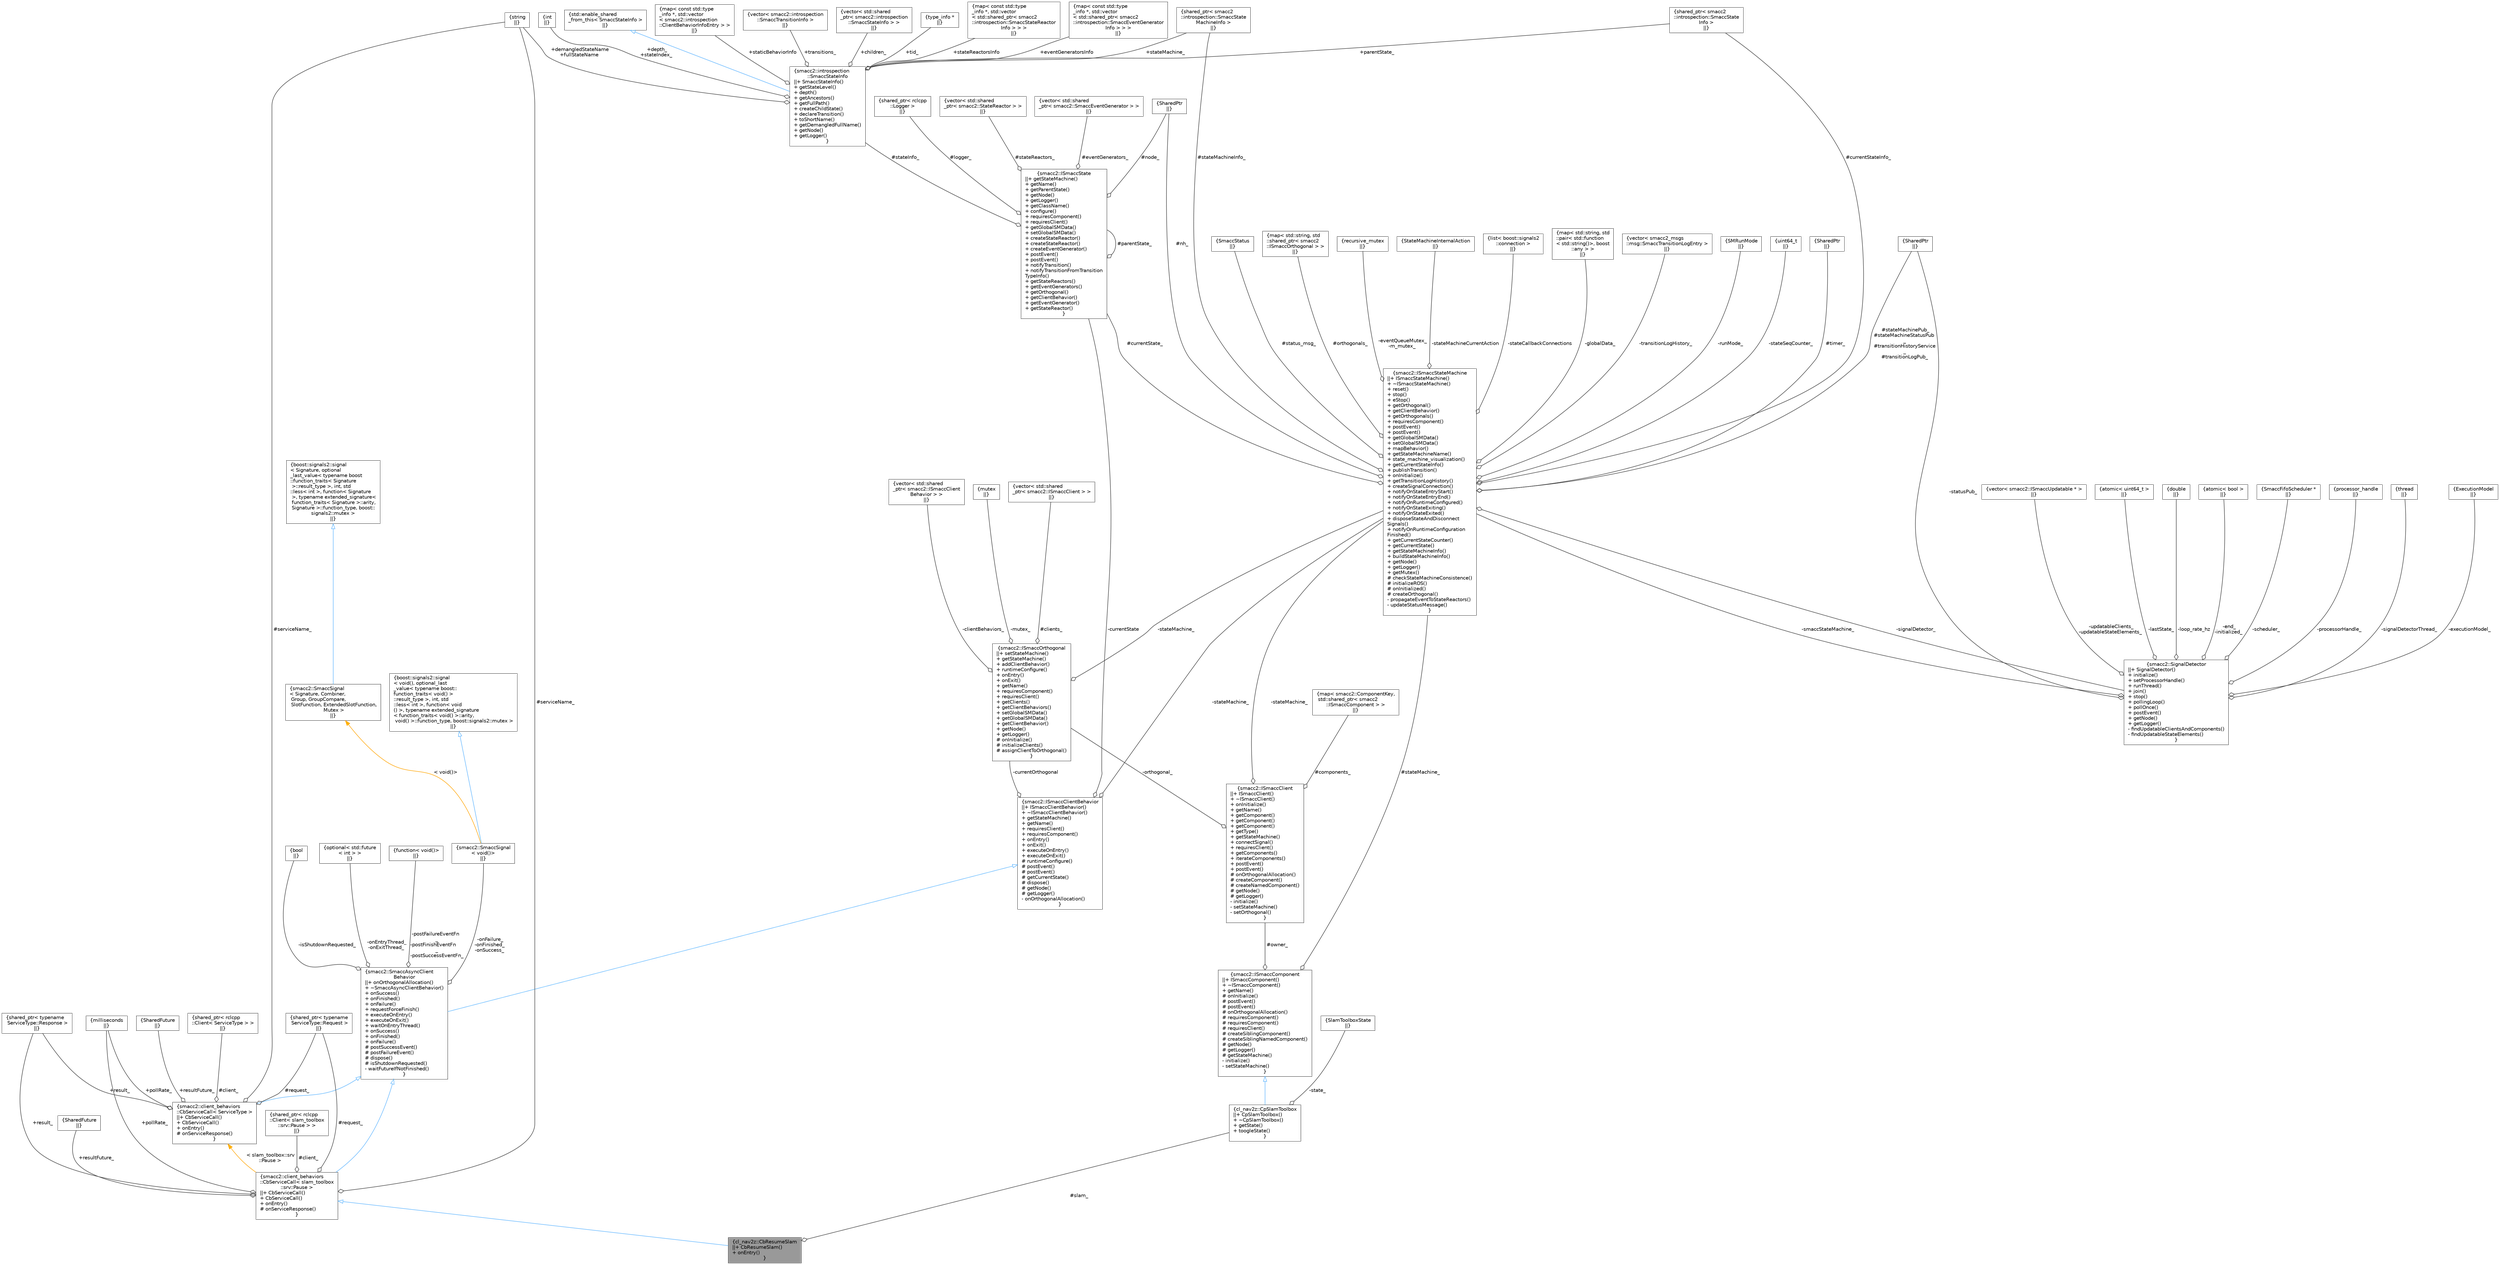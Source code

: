 digraph "cl_nav2z::CbResumeSlam"
{
 // LATEX_PDF_SIZE
  bgcolor="transparent";
  edge [fontname=Helvetica,fontsize=10,labelfontname=Helvetica,labelfontsize=10];
  node [fontname=Helvetica,fontsize=10,shape=box,height=0.2,width=0.4];
  Node1 [label="{cl_nav2z::CbResumeSlam\n||+ CbResumeSlam()\l+ onEntry()\l}",height=0.2,width=0.4,color="gray40", fillcolor="grey60", style="filled", fontcolor="black",tooltip=" "];
  Node2 -> Node1 [dir="back",color="steelblue1",style="solid",arrowtail="onormal"];
  Node2 [label="{smacc2::client_behaviors\l::CbServiceCall\< slam_toolbox\l::srv::Pause \>\n||+ CbServiceCall()\l+ CbServiceCall()\l+ onEntry()\l# onServiceResponse()\l}",height=0.2,width=0.4,color="gray40", fillcolor="white", style="filled",URL="$classsmacc2_1_1client__behaviors_1_1CbServiceCall.html",tooltip=" "];
  Node3 -> Node2 [dir="back",color="steelblue1",style="solid",arrowtail="onormal"];
  Node3 [label="{smacc2::SmaccAsyncClient\lBehavior\n||+ onOrthogonalAllocation()\l+ ~SmaccAsyncClientBehavior()\l+ onSuccess()\l+ onFinished()\l+ onFailure()\l+ requestForceFinish()\l+ executeOnEntry()\l+ executeOnExit()\l+ waitOnEntryThread()\l+ onSuccess()\l+ onFinished()\l+ onFailure()\l# postSuccessEvent()\l# postFailureEvent()\l# dispose()\l# isShutdownRequested()\l- waitFutureIfNotFinished()\l}",height=0.2,width=0.4,color="gray40", fillcolor="white", style="filled",URL="$classsmacc2_1_1SmaccAsyncClientBehavior.html",tooltip=" "];
  Node4 -> Node3 [dir="back",color="steelblue1",style="solid",arrowtail="onormal"];
  Node4 [label="{smacc2::ISmaccClientBehavior\n||+ ISmaccClientBehavior()\l+ ~ISmaccClientBehavior()\l+ getStateMachine()\l+ getName()\l+ requiresClient()\l+ requiresComponent()\l+ onEntry()\l+ onExit()\l+ executeOnEntry()\l+ executeOnExit()\l# runtimeConfigure()\l# postEvent()\l# postEvent()\l# getCurrentState()\l# dispose()\l# getNode()\l# getLogger()\l- onOrthogonalAllocation()\l}",height=0.2,width=0.4,color="gray40", fillcolor="white", style="filled",URL="$classsmacc2_1_1ISmaccClientBehavior.html",tooltip=" "];
  Node5 -> Node4 [color="grey25",style="solid",label=" -stateMachine_" ,arrowhead="odiamond"];
  Node5 [label="{smacc2::ISmaccStateMachine\n||+ ISmaccStateMachine()\l+ ~ISmaccStateMachine()\l+ reset()\l+ stop()\l+ eStop()\l+ getOrthogonal()\l+ getClientBehavior()\l+ getOrthogonals()\l+ requiresComponent()\l+ postEvent()\l+ postEvent()\l+ getGlobalSMData()\l+ setGlobalSMData()\l+ mapBehavior()\l+ getStateMachineName()\l+ state_machine_visualization()\l+ getCurrentStateInfo()\l+ publishTransition()\l+ onInitialize()\l+ getTransitionLogHistory()\l+ createSignalConnection()\l+ notifyOnStateEntryStart()\l+ notifyOnStateEntryEnd()\l+ notifyOnRuntimeConfigured()\l+ notifyOnStateExiting()\l+ notifyOnStateExited()\l+ disposeStateAndDisconnect\lSignals()\l+ notifyOnRuntimeConfiguration\lFinished()\l+ getCurrentStateCounter()\l+ getCurrentState()\l+ getStateMachineInfo()\l+ buildStateMachineInfo()\l+ getNode()\l+ getLogger()\l+ getMutex()\l# checkStateMachineConsistence()\l# initializeROS()\l# onInitialized()\l# createOrthogonal()\l- propagateEventToStateReactors()\l- updateStatusMessage()\l}",height=0.2,width=0.4,color="gray40", fillcolor="white", style="filled",URL="$classsmacc2_1_1ISmaccStateMachine.html",tooltip=" "];
  Node6 -> Node5 [color="grey25",style="solid",label=" #nh_" ,arrowhead="odiamond"];
  Node6 [label="{SharedPtr\n||}",height=0.2,width=0.4,color="gray40", fillcolor="white", style="filled",tooltip=" "];
  Node7 -> Node5 [color="grey25",style="solid",label=" #timer_" ,arrowhead="odiamond"];
  Node7 [label="{SharedPtr\n||}",height=0.2,width=0.4,color="gray40", fillcolor="white", style="filled",tooltip=" "];
  Node8 -> Node5 [color="grey25",style="solid",label=" #stateMachinePub_\n#stateMachineStatusPub\l_\n#transitionHistoryService\l_\n#transitionLogPub_" ,arrowhead="odiamond"];
  Node8 [label="{SharedPtr\n||}",height=0.2,width=0.4,color="gray40", fillcolor="white", style="filled",tooltip=" "];
  Node9 -> Node5 [color="grey25",style="solid",label=" #currentState_" ,arrowhead="odiamond"];
  Node9 [label="{smacc2::ISmaccState\n||+ getStateMachine()\l+ getName()\l+ getParentState()\l+ getNode()\l+ getLogger()\l+ getClassName()\l+ configure()\l+ requiresComponent()\l+ requiresClient()\l+ getGlobalSMData()\l+ setGlobalSMData()\l+ createStateReactor()\l+ createStateReactor()\l+ createEventGenerator()\l+ postEvent()\l+ postEvent()\l+ notifyTransition()\l+ notifyTransitionFromTransition\lTypeInfo()\l+ getStateReactors()\l+ getEventGenerators()\l+ getOrthogonal()\l+ getClientBehavior()\l+ getEventGenerator()\l+ getStateReactor()\l}",height=0.2,width=0.4,color="gray40", fillcolor="white", style="filled",URL="$classsmacc2_1_1ISmaccState.html",tooltip=" "];
  Node6 -> Node9 [color="grey25",style="solid",label=" #node_" ,arrowhead="odiamond"];
  Node10 -> Node9 [color="grey25",style="solid",label=" #logger_" ,arrowhead="odiamond"];
  Node10 [label="{shared_ptr\< rclcpp\l::Logger \>\n||}",height=0.2,width=0.4,color="gray40", fillcolor="white", style="filled",tooltip=" "];
  Node11 -> Node9 [color="grey25",style="solid",label=" #stateReactors_" ,arrowhead="odiamond"];
  Node11 [label="{vector\< std::shared\l_ptr\< smacc2::StateReactor \> \>\n||}",height=0.2,width=0.4,color="gray40", fillcolor="white", style="filled",tooltip=" "];
  Node12 -> Node9 [color="grey25",style="solid",label=" #eventGenerators_" ,arrowhead="odiamond"];
  Node12 [label="{vector\< std::shared\l_ptr\< smacc2::SmaccEventGenerator \> \>\n||}",height=0.2,width=0.4,color="gray40", fillcolor="white", style="filled",tooltip=" "];
  Node9 -> Node9 [color="grey25",style="solid",label=" #parentState_" ,arrowhead="odiamond"];
  Node13 -> Node9 [color="grey25",style="solid",label=" #stateInfo_" ,arrowhead="odiamond"];
  Node13 [label="{smacc2::introspection\l::SmaccStateInfo\n||+ SmaccStateInfo()\l+ getStateLevel()\l+ depth()\l+ getAncestors()\l+ getFullPath()\l+ createChildState()\l+ declareTransition()\l+ toShortName()\l+ getDemangledFullName()\l+ getNode()\l+ getLogger()\l}",height=0.2,width=0.4,color="gray40", fillcolor="white", style="filled",URL="$classsmacc2_1_1introspection_1_1SmaccStateInfo.html",tooltip=" "];
  Node14 -> Node13 [dir="back",color="steelblue1",style="solid",arrowtail="onormal"];
  Node14 [label="{std::enable_shared\l_from_this\< SmaccStateInfo \>\n||}",height=0.2,width=0.4,color="gray40", fillcolor="white", style="filled",tooltip=" "];
  Node15 -> Node13 [color="grey25",style="solid",label=" +staticBehaviorInfo" ,arrowhead="odiamond"];
  Node15 [label="{map\< const std::type\l_info *, std::vector\l\< smacc2::introspection\l::ClientBehaviorInfoEntry \> \>\n||}",height=0.2,width=0.4,color="gray40", fillcolor="white", style="filled",tooltip=" "];
  Node16 -> Node13 [color="grey25",style="solid",label=" +stateReactorsInfo" ,arrowhead="odiamond"];
  Node16 [label="{map\< const std::type\l_info *, std::vector\l\< std::shared_ptr\< smacc2\l::introspection::SmaccStateReactor\lInfo \> \> \>\n||}",height=0.2,width=0.4,color="gray40", fillcolor="white", style="filled",tooltip=" "];
  Node17 -> Node13 [color="grey25",style="solid",label=" +eventGeneratorsInfo" ,arrowhead="odiamond"];
  Node17 [label="{map\< const std::type\l_info *, std::vector\l\< std::shared_ptr\< smacc2\l::introspection::SmaccEventGenerator\lInfo \> \> \>\n||}",height=0.2,width=0.4,color="gray40", fillcolor="white", style="filled",tooltip=" "];
  Node18 -> Node13 [color="grey25",style="solid",label=" +depth_\n+stateIndex_" ,arrowhead="odiamond"];
  Node18 [label="{int\n||}",height=0.2,width=0.4,color="gray40", fillcolor="white", style="filled",tooltip=" "];
  Node19 -> Node13 [color="grey25",style="solid",label=" +demangledStateName\n+fullStateName" ,arrowhead="odiamond"];
  Node19 [label="{string\n||}",height=0.2,width=0.4,color="gray40", fillcolor="white", style="filled",tooltip=" "];
  Node20 -> Node13 [color="grey25",style="solid",label=" +stateMachine_" ,arrowhead="odiamond"];
  Node20 [label="{shared_ptr\< smacc2\l::introspection::SmaccState\lMachineInfo \>\n||}",height=0.2,width=0.4,color="gray40", fillcolor="white", style="filled",tooltip=" "];
  Node21 -> Node13 [color="grey25",style="solid",label=" +parentState_" ,arrowhead="odiamond"];
  Node21 [label="{shared_ptr\< smacc2\l::introspection::SmaccState\lInfo \>\n||}",height=0.2,width=0.4,color="gray40", fillcolor="white", style="filled",tooltip=" "];
  Node22 -> Node13 [color="grey25",style="solid",label=" +transitions_" ,arrowhead="odiamond"];
  Node22 [label="{vector\< smacc2::introspection\l::SmaccTransitionInfo \>\n||}",height=0.2,width=0.4,color="gray40", fillcolor="white", style="filled",tooltip=" "];
  Node23 -> Node13 [color="grey25",style="solid",label=" +children_" ,arrowhead="odiamond"];
  Node23 [label="{vector\< std::shared\l_ptr\< smacc2::introspection\l::SmaccStateInfo \> \>\n||}",height=0.2,width=0.4,color="gray40", fillcolor="white", style="filled",tooltip=" "];
  Node24 -> Node13 [color="grey25",style="solid",label=" +tid_" ,arrowhead="odiamond"];
  Node24 [label="{type_info *\n||}",height=0.2,width=0.4,color="gray40", fillcolor="white", style="filled",tooltip=" "];
  Node21 -> Node5 [color="grey25",style="solid",label=" #currentStateInfo_" ,arrowhead="odiamond"];
  Node25 -> Node5 [color="grey25",style="solid",label=" #status_msg_" ,arrowhead="odiamond"];
  Node25 [label="{SmaccStatus\n||}",height=0.2,width=0.4,color="gray40", fillcolor="white", style="filled",tooltip=" "];
  Node26 -> Node5 [color="grey25",style="solid",label=" #orthogonals_" ,arrowhead="odiamond"];
  Node26 [label="{map\< std::string, std\l::shared_ptr\< smacc2\l::ISmaccOrthogonal \> \>\n||}",height=0.2,width=0.4,color="gray40", fillcolor="white", style="filled",tooltip=" "];
  Node20 -> Node5 [color="grey25",style="solid",label=" #stateMachineInfo_" ,arrowhead="odiamond"];
  Node27 -> Node5 [color="grey25",style="solid",label=" -eventQueueMutex_\n-m_mutex_" ,arrowhead="odiamond"];
  Node27 [label="{recursive_mutex\n||}",height=0.2,width=0.4,color="gray40", fillcolor="white", style="filled",tooltip=" "];
  Node28 -> Node5 [color="grey25",style="solid",label=" -stateMachineCurrentAction" ,arrowhead="odiamond"];
  Node28 [label="{StateMachineInternalAction\n||}",height=0.2,width=0.4,color="gray40", fillcolor="white", style="filled",tooltip=" "];
  Node29 -> Node5 [color="grey25",style="solid",label=" -stateCallbackConnections" ,arrowhead="odiamond"];
  Node29 [label="{list\< boost::signals2\l::connection \>\n||}",height=0.2,width=0.4,color="gray40", fillcolor="white", style="filled",tooltip=" "];
  Node30 -> Node5 [color="grey25",style="solid",label=" -globalData_" ,arrowhead="odiamond"];
  Node30 [label="{map\< std::string, std\l::pair\< std::function\l\< std::string()\>, boost\l::any \> \>\n||}",height=0.2,width=0.4,color="gray40", fillcolor="white", style="filled",tooltip=" "];
  Node31 -> Node5 [color="grey25",style="solid",label=" -transitionLogHistory_" ,arrowhead="odiamond"];
  Node31 [label="{vector\< smacc2_msgs\l::msg::SmaccTransitionLogEntry \>\n||}",height=0.2,width=0.4,color="gray40", fillcolor="white", style="filled",tooltip=" "];
  Node32 -> Node5 [color="grey25",style="solid",label=" -runMode_" ,arrowhead="odiamond"];
  Node32 [label="{SMRunMode\n||}",height=0.2,width=0.4,color="gray40", fillcolor="white", style="filled",tooltip=" "];
  Node33 -> Node5 [color="grey25",style="solid",label=" -signalDetector_" ,arrowhead="odiamond"];
  Node33 [label="{smacc2::SignalDetector\n||+ SignalDetector()\l+ initialize()\l+ setProcessorHandle()\l+ runThread()\l+ join()\l+ stop()\l+ pollingLoop()\l+ pollOnce()\l+ postEvent()\l+ getNode()\l+ getLogger()\l- findUpdatableClientsAndComponents()\l- findUpdatableStateElements()\l}",height=0.2,width=0.4,color="gray40", fillcolor="white", style="filled",URL="$classsmacc2_1_1SignalDetector.html",tooltip=" "];
  Node5 -> Node33 [color="grey25",style="solid",label=" -smaccStateMachine_" ,arrowhead="odiamond"];
  Node34 -> Node33 [color="grey25",style="solid",label=" -updatableClients_\n-updatableStateElements_" ,arrowhead="odiamond"];
  Node34 [label="{vector\< smacc2::ISmaccUpdatable * \>\n||}",height=0.2,width=0.4,color="gray40", fillcolor="white", style="filled",tooltip=" "];
  Node35 -> Node33 [color="grey25",style="solid",label=" -lastState_" ,arrowhead="odiamond"];
  Node35 [label="{atomic\< uint64_t \>\n||}",height=0.2,width=0.4,color="gray40", fillcolor="white", style="filled",tooltip=" "];
  Node36 -> Node33 [color="grey25",style="solid",label=" -loop_rate_hz" ,arrowhead="odiamond"];
  Node36 [label="{double\n||}",height=0.2,width=0.4,color="gray40", fillcolor="white", style="filled",tooltip=" "];
  Node37 -> Node33 [color="grey25",style="solid",label=" -end_\n-initialized_" ,arrowhead="odiamond"];
  Node37 [label="{atomic\< bool \>\n||}",height=0.2,width=0.4,color="gray40", fillcolor="white", style="filled",tooltip=" "];
  Node8 -> Node33 [color="grey25",style="solid",label=" -statusPub_" ,arrowhead="odiamond"];
  Node38 -> Node33 [color="grey25",style="solid",label=" -scheduler_" ,arrowhead="odiamond"];
  Node38 [label="{SmaccFifoScheduler *\n||}",height=0.2,width=0.4,color="gray40", fillcolor="white", style="filled",tooltip=" "];
  Node39 -> Node33 [color="grey25",style="solid",label=" -processorHandle_" ,arrowhead="odiamond"];
  Node39 [label="{processor_handle\n||}",height=0.2,width=0.4,color="gray40", fillcolor="white", style="filled",tooltip=" "];
  Node40 -> Node33 [color="grey25",style="solid",label=" -signalDetectorThread_" ,arrowhead="odiamond"];
  Node40 [label="{thread\n||}",height=0.2,width=0.4,color="gray40", fillcolor="white", style="filled",tooltip=" "];
  Node41 -> Node33 [color="grey25",style="solid",label=" -executionModel_" ,arrowhead="odiamond"];
  Node41 [label="{ExecutionModel\n||}",height=0.2,width=0.4,color="gray40", fillcolor="white", style="filled",tooltip=" "];
  Node42 -> Node5 [color="grey25",style="solid",label=" -stateSeqCounter_" ,arrowhead="odiamond"];
  Node42 [label="{uint64_t\n||}",height=0.2,width=0.4,color="gray40", fillcolor="white", style="filled",tooltip=" "];
  Node9 -> Node4 [color="grey25",style="solid",label=" -currentState" ,arrowhead="odiamond"];
  Node43 -> Node4 [color="grey25",style="solid",label=" -currentOrthogonal" ,arrowhead="odiamond"];
  Node43 [label="{smacc2::ISmaccOrthogonal\n||+ setStateMachine()\l+ getStateMachine()\l+ addClientBehavior()\l+ runtimeConfigure()\l+ onEntry()\l+ onExit()\l+ getName()\l+ requiresComponent()\l+ requiresClient()\l+ getClients()\l+ getClientBehaviors()\l+ setGlobalSMData()\l+ getGlobalSMData()\l+ getClientBehavior()\l+ getNode()\l+ getLogger()\l# onInitialize()\l# initializeClients()\l# assignClientToOrthogonal()\l}",height=0.2,width=0.4,color="gray40", fillcolor="white", style="filled",URL="$classsmacc2_1_1ISmaccOrthogonal.html",tooltip=" "];
  Node44 -> Node43 [color="grey25",style="solid",label=" #clients_" ,arrowhead="odiamond"];
  Node44 [label="{vector\< std::shared\l_ptr\< smacc2::ISmaccClient \> \>\n||}",height=0.2,width=0.4,color="gray40", fillcolor="white", style="filled",tooltip=" "];
  Node5 -> Node43 [color="grey25",style="solid",label=" -stateMachine_" ,arrowhead="odiamond"];
  Node45 -> Node43 [color="grey25",style="solid",label=" -clientBehaviors_" ,arrowhead="odiamond"];
  Node45 [label="{vector\< std::shared\l_ptr\< smacc2::ISmaccClient\lBehavior \> \>\n||}",height=0.2,width=0.4,color="gray40", fillcolor="white", style="filled",tooltip=" "];
  Node46 -> Node43 [color="grey25",style="solid",label=" -mutex_" ,arrowhead="odiamond"];
  Node46 [label="{mutex\n||}",height=0.2,width=0.4,color="gray40", fillcolor="white", style="filled",tooltip=" "];
  Node47 -> Node3 [color="grey25",style="solid",label=" -onEntryThread_\n-onExitThread_" ,arrowhead="odiamond"];
  Node47 [label="{optional\< std::future\l\< int \> \>\n||}",height=0.2,width=0.4,color="gray40", fillcolor="white", style="filled",tooltip=" "];
  Node48 -> Node3 [color="grey25",style="solid",label=" -postFailureEventFn\l_\n-postFinishEventFn\l_\n-postSuccessEventFn_" ,arrowhead="odiamond"];
  Node48 [label="{function\< void()\>\n||}",height=0.2,width=0.4,color="gray40", fillcolor="white", style="filled",tooltip=" "];
  Node49 -> Node3 [color="grey25",style="solid",label=" -onFailure_\n-onFinished_\n-onSuccess_" ,arrowhead="odiamond"];
  Node49 [label="{smacc2::SmaccSignal\l\< void()\>\n||}",height=0.2,width=0.4,color="gray40", fillcolor="white", style="filled",URL="$classsmacc2_1_1SmaccSignal.html",tooltip=" "];
  Node50 -> Node49 [dir="back",color="steelblue1",style="solid",arrowtail="onormal"];
  Node50 [label="{boost::signals2::signal\l\< void(), optional_last\l_value\< typename boost::\lfunction_traits\< void() \>\l::result_type \>, int, std\l::less\< int \>, function\< void\l() \>, typename extended_signature\l\< function_traits\< void() \>::arity,\l void() \>::function_type, boost::signals2::mutex \>\n||}",height=0.2,width=0.4,color="gray40", fillcolor="white", style="filled",tooltip=" "];
  Node51 -> Node49 [dir="back",color="orange",style="solid",label=" \< void()\>" ];
  Node51 [label="{smacc2::SmaccSignal\l\< Signature, Combiner,\l Group, GroupCompare,\l SlotFunction, ExtendedSlotFunction,\l Mutex \>\n||}",height=0.2,width=0.4,color="gray40", fillcolor="white", style="filled",URL="$classsmacc2_1_1SmaccSignal.html",tooltip=" "];
  Node52 -> Node51 [dir="back",color="steelblue1",style="solid",arrowtail="onormal"];
  Node52 [label="{boost::signals2::signal\l\< Signature, optional\l_last_value\< typename boost\l::function_traits\< Signature\l \>::result_type \>, int, std\l::less\< int \>, function\< Signature\l \>, typename extended_signature\<\l function_traits\< Signature \>::arity,\l Signature \>::function_type, boost::\lsignals2::mutex \>\n||}",height=0.2,width=0.4,color="gray40", fillcolor="white", style="filled",tooltip=" "];
  Node53 -> Node3 [color="grey25",style="solid",label=" -isShutdownRequested_" ,arrowhead="odiamond"];
  Node53 [label="{bool\n||}",height=0.2,width=0.4,color="gray40", fillcolor="white", style="filled",URL="$classbool.html",tooltip=" "];
  Node54 -> Node2 [color="grey25",style="solid",label=" +resultFuture_" ,arrowhead="odiamond"];
  Node54 [label="{SharedFuture\n||}",height=0.2,width=0.4,color="gray40", fillcolor="white", style="filled",URL="$classrclcpp_1_1Client_3_01slam__toolbox_1_1srv_1_1Pause_01_4_1_1SharedFuture.html",tooltip=" "];
  Node55 -> Node2 [color="grey25",style="solid",label=" +result_" ,arrowhead="odiamond"];
  Node55 [label="{shared_ptr\< typename\l ServiceType::Response \>\n||}",height=0.2,width=0.4,color="gray40", fillcolor="white", style="filled",tooltip=" "];
  Node56 -> Node2 [color="grey25",style="solid",label=" +pollRate_" ,arrowhead="odiamond"];
  Node56 [label="{milliseconds\n||}",height=0.2,width=0.4,color="gray40", fillcolor="white", style="filled",tooltip=" "];
  Node57 -> Node2 [color="grey25",style="solid",label=" #client_" ,arrowhead="odiamond"];
  Node57 [label="{shared_ptr\< rclcpp\l::Client\< slam_toolbox\l::srv::Pause \> \>\n||}",height=0.2,width=0.4,color="gray40", fillcolor="white", style="filled",URL="$classstd_1_1shared__ptr_3_01rclcpp_1_1Client_3_01slam__toolbox_1_1srv_1_1Pause_01_4_01_4.html",tooltip=" "];
  Node19 -> Node2 [color="grey25",style="solid",label=" #serviceName_" ,arrowhead="odiamond"];
  Node58 -> Node2 [color="grey25",style="solid",label=" #request_" ,arrowhead="odiamond"];
  Node58 [label="{shared_ptr\< typename\l ServiceType::Request \>\n||}",height=0.2,width=0.4,color="gray40", fillcolor="white", style="filled",tooltip=" "];
  Node59 -> Node2 [dir="back",color="orange",style="solid",label=" \< slam_toolbox::srv\l::Pause \>" ];
  Node59 [label="{smacc2::client_behaviors\l::CbServiceCall\< ServiceType \>\n||+ CbServiceCall()\l+ CbServiceCall()\l+ onEntry()\l# onServiceResponse()\l}",height=0.2,width=0.4,color="gray40", fillcolor="white", style="filled",URL="$classsmacc2_1_1client__behaviors_1_1CbServiceCall.html",tooltip=" "];
  Node3 -> Node59 [dir="back",color="steelblue1",style="solid",arrowtail="onormal"];
  Node60 -> Node59 [color="grey25",style="solid",label=" +resultFuture_" ,arrowhead="odiamond"];
  Node60 [label="{SharedFuture\n||}",height=0.2,width=0.4,color="gray40", fillcolor="white", style="filled",tooltip=" "];
  Node55 -> Node59 [color="grey25",style="solid",label=" +result_" ,arrowhead="odiamond"];
  Node56 -> Node59 [color="grey25",style="solid",label=" +pollRate_" ,arrowhead="odiamond"];
  Node61 -> Node59 [color="grey25",style="solid",label=" #client_" ,arrowhead="odiamond"];
  Node61 [label="{shared_ptr\< rclcpp\l::Client\< ServiceType \> \>\n||}",height=0.2,width=0.4,color="gray40", fillcolor="white", style="filled",tooltip=" "];
  Node19 -> Node59 [color="grey25",style="solid",label=" #serviceName_" ,arrowhead="odiamond"];
  Node58 -> Node59 [color="grey25",style="solid",label=" #request_" ,arrowhead="odiamond"];
  Node62 -> Node1 [color="grey25",style="solid",label=" #slam_" ,arrowhead="odiamond"];
  Node62 [label="{cl_nav2z::CpSlamToolbox\n||+ CpSlamToolbox()\l+ ~CpSlamToolbox()\l+ getState()\l+ toogleState()\l}",height=0.2,width=0.4,color="gray40", fillcolor="white", style="filled",URL="$classcl__nav2z_1_1CpSlamToolbox.html",tooltip=" "];
  Node63 -> Node62 [dir="back",color="steelblue1",style="solid",arrowtail="onormal"];
  Node63 [label="{smacc2::ISmaccComponent\n||+ ISmaccComponent()\l+ ~ISmaccComponent()\l+ getName()\l# onInitialize()\l# postEvent()\l# postEvent()\l# onOrthogonalAllocation()\l# requiresComponent()\l# requiresComponent()\l# requiresClient()\l# createSiblingComponent()\l# createSiblingNamedComponent()\l# getNode()\l# getLogger()\l# getStateMachine()\l- initialize()\l- setStateMachine()\l}",height=0.2,width=0.4,color="gray40", fillcolor="white", style="filled",URL="$classsmacc2_1_1ISmaccComponent.html",tooltip=" "];
  Node5 -> Node63 [color="grey25",style="solid",label=" #stateMachine_" ,arrowhead="odiamond"];
  Node64 -> Node63 [color="grey25",style="solid",label=" #owner_" ,arrowhead="odiamond"];
  Node64 [label="{smacc2::ISmaccClient\n||+ ISmaccClient()\l+ ~ISmaccClient()\l+ onInitialize()\l+ getName()\l+ getComponent()\l+ getComponent()\l+ getComponent()\l+ getType()\l+ getStateMachine()\l+ connectSignal()\l+ requiresClient()\l+ getComponents()\l+ iterateComponents()\l+ postEvent()\l+ postEvent()\l# onOrthogonalAllocation()\l# createComponent()\l# createNamedComponent()\l# getNode()\l# getLogger()\l- initialize()\l- setStateMachine()\l- setOrthogonal()\l}",height=0.2,width=0.4,color="gray40", fillcolor="white", style="filled",URL="$classsmacc2_1_1ISmaccClient.html",tooltip=" "];
  Node65 -> Node64 [color="grey25",style="solid",label=" #components_" ,arrowhead="odiamond"];
  Node65 [label="{map\< smacc2::ComponentKey,\l std::shared_ptr\< smacc2\l::ISmaccComponent \> \>\n||}",height=0.2,width=0.4,color="gray40", fillcolor="white", style="filled",tooltip=" "];
  Node5 -> Node64 [color="grey25",style="solid",label=" -stateMachine_" ,arrowhead="odiamond"];
  Node43 -> Node64 [color="grey25",style="solid",label=" -orthogonal_" ,arrowhead="odiamond"];
  Node66 -> Node62 [color="grey25",style="solid",label=" -state_" ,arrowhead="odiamond"];
  Node66 [label="{SlamToolboxState\n||}",height=0.2,width=0.4,color="gray40", fillcolor="white", style="filled",tooltip=" "];
}
